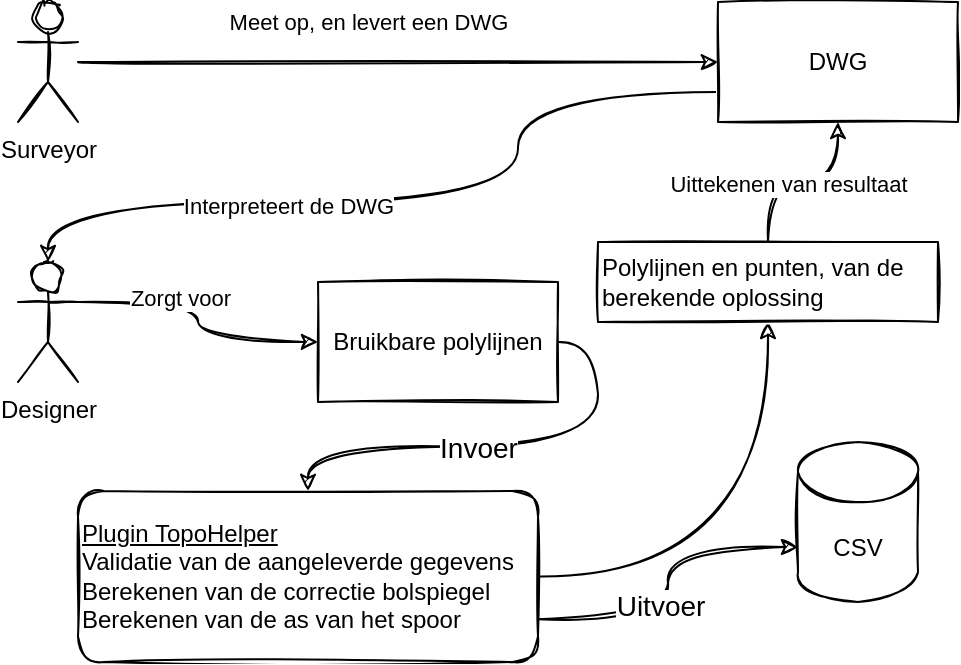 <mxfile version="13.9.9" type="device"><diagram name="Page-1" id="c7558073-3199-34d8-9f00-42111426c3f3"><mxGraphModel dx="1749" dy="850" grid="1" gridSize="10" guides="1" tooltips="1" connect="1" arrows="1" fold="1" page="1" pageScale="1" pageWidth="826" pageHeight="1169" background="#ffffff" math="0" shadow="0"><root><mxCell id="0"/><mxCell id="1" parent="0"/><mxCell id="pJzTOmbWyGht2Z33p9Ci-140" style="edgeStyle=orthogonalEdgeStyle;curved=1;rounded=0;sketch=1;orthogonalLoop=1;jettySize=auto;html=1;exitX=1;exitY=0.75;exitDx=0;exitDy=0;entryX=0;entryY=0;entryDx=0;entryDy=52.5;entryPerimeter=0;" edge="1" parent="1" source="pJzTOmbWyGht2Z33p9Ci-137" target="pJzTOmbWyGht2Z33p9Ci-139"><mxGeometry relative="1" as="geometry"/></mxCell><mxCell id="pJzTOmbWyGht2Z33p9Ci-137" value="&lt;div&gt;&lt;span&gt;&lt;u&gt;Plugin TopoHelper&lt;/u&gt;&lt;br&gt;&lt;/span&gt;&lt;/div&gt;&lt;div&gt;&lt;span&gt;Validatie van de aangeleverde gegevens&lt;/span&gt;&lt;/div&gt;&lt;span&gt;&lt;div&gt;&lt;span&gt;Berekenen van de correctie bolspiegel&lt;/span&gt;&lt;/div&gt;&lt;/span&gt;&lt;span&gt;&lt;div&gt;&lt;span&gt;Berekenen van de as van het spoor&amp;nbsp;&lt;/span&gt;&lt;span&gt;&amp;nbsp;&lt;/span&gt;&lt;/div&gt;&lt;/span&gt;" style="rounded=1;whiteSpace=wrap;html=1;sketch=1;align=left;" vertex="1" parent="1"><mxGeometry x="50" y="264.5" width="230" height="85.5" as="geometry"/></mxCell><mxCell id="pJzTOmbWyGht2Z33p9Ci-134" style="edgeStyle=orthogonalEdgeStyle;curved=1;rounded=0;sketch=1;orthogonalLoop=1;jettySize=auto;html=1;exitX=1;exitY=0.5;exitDx=0;exitDy=0;entryX=0.5;entryY=1;entryDx=0;entryDy=0;" edge="1" parent="1" source="pJzTOmbWyGht2Z33p9Ci-137" target="pJzTOmbWyGht2Z33p9Ci-120"><mxGeometry relative="1" as="geometry"><mxPoint x="262.5" y="550.0" as="sourcePoint"/></mxGeometry></mxCell><mxCell id="pJzTOmbWyGht2Z33p9Ci-135" value="&lt;font style=&quot;font-size: 14px&quot;&gt;Uitvoer&lt;/font&gt;" style="edgeLabel;html=1;align=center;verticalAlign=middle;resizable=0;points=[];" vertex="1" connectable="0" parent="pJzTOmbWyGht2Z33p9Ci-134"><mxGeometry x="0.437" y="5" relative="1" as="geometry"><mxPoint x="-49.3" y="73.11" as="offset"/></mxGeometry></mxCell><mxCell id="pJzTOmbWyGht2Z33p9Ci-104" style="edgeStyle=orthogonalEdgeStyle;orthogonalLoop=1;jettySize=auto;html=1;entryX=0;entryY=0.5;entryDx=0;entryDy=0;sketch=1;curved=1;" edge="1" parent="1" source="pJzTOmbWyGht2Z33p9Ci-100" target="pJzTOmbWyGht2Z33p9Ci-103"><mxGeometry relative="1" as="geometry"/></mxCell><mxCell id="pJzTOmbWyGht2Z33p9Ci-109" value="Meet op, en levert een DWG" style="edgeLabel;html=1;align=center;verticalAlign=middle;resizable=0;points=[];sketch=1;" vertex="1" connectable="0" parent="pJzTOmbWyGht2Z33p9Ci-104"><mxGeometry x="-0.369" y="-3" relative="1" as="geometry"><mxPoint x="44.14" y="-23" as="offset"/></mxGeometry></mxCell><mxCell id="pJzTOmbWyGht2Z33p9Ci-100" value="Surveyor" style="shape=umlActor;verticalLabelPosition=bottom;verticalAlign=top;html=1;outlineConnect=0;sketch=1;" vertex="1" parent="1"><mxGeometry x="20" y="20" width="30" height="60" as="geometry"/></mxCell><mxCell id="pJzTOmbWyGht2Z33p9Ci-114" style="edgeStyle=orthogonalEdgeStyle;orthogonalLoop=1;jettySize=auto;html=1;exitX=0;exitY=0.75;exitDx=0;exitDy=0;entryX=0.5;entryY=0;entryDx=0;entryDy=0;entryPerimeter=0;sketch=1;curved=1;" edge="1" parent="1" source="pJzTOmbWyGht2Z33p9Ci-103" target="pJzTOmbWyGht2Z33p9Ci-105"><mxGeometry relative="1" as="geometry"><Array as="points"><mxPoint x="270" y="65"/><mxPoint x="270" y="120"/><mxPoint x="35" y="120"/></Array></mxGeometry></mxCell><mxCell id="pJzTOmbWyGht2Z33p9Ci-115" value="Interpreteert de DWG" style="edgeLabel;html=1;align=center;verticalAlign=middle;resizable=0;points=[];sketch=1;" vertex="1" connectable="0" parent="pJzTOmbWyGht2Z33p9Ci-114"><mxGeometry x="0.356" y="2" relative="1" as="geometry"><mxPoint x="15.17" as="offset"/></mxGeometry></mxCell><mxCell id="pJzTOmbWyGht2Z33p9Ci-103" value="DWG" style="whiteSpace=wrap;html=1;sketch=1;" vertex="1" parent="1"><mxGeometry x="370" y="20" width="120" height="60" as="geometry"/></mxCell><mxCell id="pJzTOmbWyGht2Z33p9Ci-116" style="edgeStyle=orthogonalEdgeStyle;orthogonalLoop=1;jettySize=auto;html=1;exitX=1;exitY=0.333;exitDx=0;exitDy=0;exitPerimeter=0;sketch=1;curved=1;" edge="1" parent="1" source="pJzTOmbWyGht2Z33p9Ci-105" target="pJzTOmbWyGht2Z33p9Ci-111"><mxGeometry relative="1" as="geometry"/></mxCell><mxCell id="pJzTOmbWyGht2Z33p9Ci-117" value="Zorgt voor" style="edgeLabel;html=1;align=center;verticalAlign=middle;resizable=0;points=[];spacing=2;sketch=1;" vertex="1" connectable="0" parent="pJzTOmbWyGht2Z33p9Ci-116"><mxGeometry x="-0.271" y="2" relative="1" as="geometry"><mxPoint as="offset"/></mxGeometry></mxCell><mxCell id="pJzTOmbWyGht2Z33p9Ci-105" value="Designer" style="shape=umlActor;verticalLabelPosition=bottom;verticalAlign=top;html=1;outlineConnect=0;sketch=1;" vertex="1" parent="1"><mxGeometry x="20" y="150" width="30" height="60" as="geometry"/></mxCell><mxCell id="pJzTOmbWyGht2Z33p9Ci-131" style="edgeStyle=orthogonalEdgeStyle;curved=1;rounded=0;sketch=1;orthogonalLoop=1;jettySize=auto;html=1;exitX=1;exitY=0.5;exitDx=0;exitDy=0;entryX=0.5;entryY=0;entryDx=0;entryDy=0;" edge="1" parent="1" source="pJzTOmbWyGht2Z33p9Ci-111" target="pJzTOmbWyGht2Z33p9Ci-137"><mxGeometry relative="1" as="geometry"><mxPoint x="262.5" y="264.5" as="targetPoint"/></mxGeometry></mxCell><mxCell id="pJzTOmbWyGht2Z33p9Ci-136" value="&lt;font style=&quot;font-size: 14px&quot;&gt;Invoer&lt;/font&gt;" style="edgeLabel;html=1;align=center;verticalAlign=middle;resizable=0;points=[];" vertex="1" connectable="0" parent="pJzTOmbWyGht2Z33p9Ci-131"><mxGeometry x="-0.197" relative="1" as="geometry"><mxPoint x="-36.05" as="offset"/></mxGeometry></mxCell><mxCell id="pJzTOmbWyGht2Z33p9Ci-111" value="Bruikbare polylijnen" style="whiteSpace=wrap;html=1;sketch=1;" vertex="1" parent="1"><mxGeometry x="170" y="160" width="120" height="60" as="geometry"/></mxCell><mxCell id="pJzTOmbWyGht2Z33p9Ci-138" style="edgeStyle=orthogonalEdgeStyle;curved=1;rounded=0;sketch=1;orthogonalLoop=1;jettySize=auto;html=1;entryX=0.5;entryY=1;entryDx=0;entryDy=0;" edge="1" parent="1" source="pJzTOmbWyGht2Z33p9Ci-120" target="pJzTOmbWyGht2Z33p9Ci-103"><mxGeometry relative="1" as="geometry"/></mxCell><mxCell id="pJzTOmbWyGht2Z33p9Ci-141" value="Uittekenen van resultaat" style="edgeLabel;html=1;align=center;verticalAlign=middle;resizable=0;points=[];" vertex="1" connectable="0" parent="pJzTOmbWyGht2Z33p9Ci-138"><mxGeometry x="-0.165" y="-1" relative="1" as="geometry"><mxPoint as="offset"/></mxGeometry></mxCell><mxCell id="pJzTOmbWyGht2Z33p9Ci-120" value="&lt;div&gt;Polylijnen en punten, van de berekende oplossing&lt;/div&gt;" style="rounded=0;whiteSpace=wrap;html=1;sketch=1;align=left;" vertex="1" parent="1"><mxGeometry x="310" y="140" width="170" height="40" as="geometry"/></mxCell><mxCell id="pJzTOmbWyGht2Z33p9Ci-139" value="CSV" style="shape=cylinder3;whiteSpace=wrap;html=1;boundedLbl=1;backgroundOutline=1;size=15;sketch=1;align=center;" vertex="1" parent="1"><mxGeometry x="410" y="240" width="60" height="80" as="geometry"/></mxCell></root></mxGraphModel></diagram></mxfile>